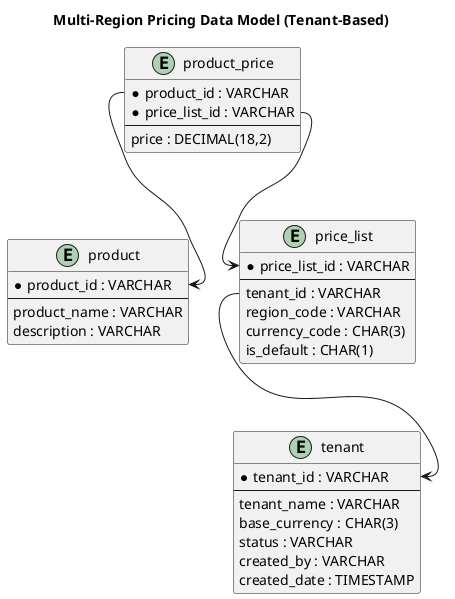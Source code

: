 @startuml
title Multi-Region Pricing Data Model (Tenant-Based)

entity tenant {
  * tenant_id : VARCHAR
  --
  tenant_name : VARCHAR
  base_currency : CHAR(3)
  status : VARCHAR
  created_by : VARCHAR
  created_date : TIMESTAMP
}

entity product {
  * product_id : VARCHAR
  --
  product_name : VARCHAR
  description : VARCHAR
}

entity price_list {
  * price_list_id : VARCHAR
  --
  tenant_id : VARCHAR
  region_code : VARCHAR
  currency_code : CHAR(3)
  is_default : CHAR(1)
}

entity product_price {
  * product_id : VARCHAR
  * price_list_id : VARCHAR
  --
  price : DECIMAL(18,2)
}

product_price::product_id --> product::product_id
product_price::price_list_id --> price_list::price_list_id
price_list::tenant_id --> tenant::tenant_id

@enduml